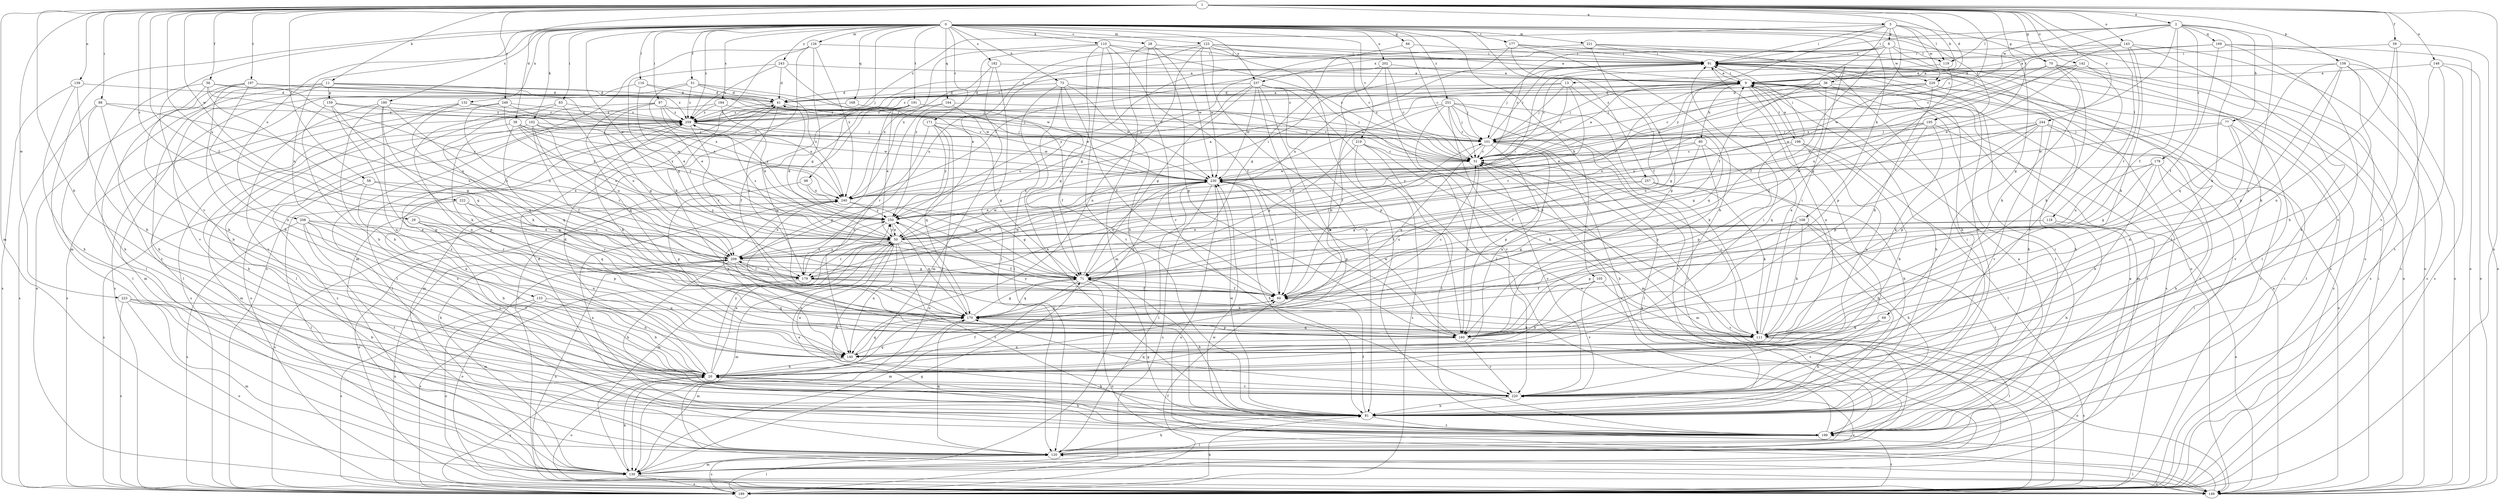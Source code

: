 strict digraph  {
0;
1;
2;
3;
8;
9;
11;
13;
20;
28;
29;
31;
36;
38;
41;
50;
51;
56;
58;
59;
60;
66;
69;
70;
71;
73;
77;
80;
81;
83;
87;
88;
91;
98;
101;
102;
105;
108;
110;
111;
116;
118;
119;
120;
123;
126;
130;
132;
133;
139;
140;
142;
143;
148;
149;
158;
159;
160;
164;
168;
169;
170;
171;
177;
178;
179;
180;
182;
184;
189;
191;
195;
197;
198;
199;
202;
208;
209;
219;
220;
221;
222;
223;
229;
230;
237;
240;
243;
244;
249;
250;
251;
257;
259;
0 -> 28  [label=c];
0 -> 50  [label=e];
0 -> 51  [label=f];
0 -> 66  [label=g];
0 -> 69  [label=g];
0 -> 73  [label=h];
0 -> 83  [label=i];
0 -> 87  [label=i];
0 -> 98  [label=j];
0 -> 102  [label=k];
0 -> 105  [label=k];
0 -> 108  [label=k];
0 -> 110  [label=k];
0 -> 116  [label=l];
0 -> 123  [label=m];
0 -> 126  [label=m];
0 -> 130  [label=m];
0 -> 132  [label=n];
0 -> 133  [label=n];
0 -> 164  [label=q];
0 -> 168  [label=q];
0 -> 171  [label=r];
0 -> 177  [label=r];
0 -> 180  [label=s];
0 -> 182  [label=s];
0 -> 184  [label=s];
0 -> 189  [label=s];
0 -> 191  [label=t];
0 -> 195  [label=t];
0 -> 202  [label=u];
0 -> 208  [label=u];
0 -> 219  [label=v];
0 -> 220  [label=v];
0 -> 221  [label=w];
0 -> 237  [label=x];
0 -> 243  [label=y];
0 -> 251  [label=z];
0 -> 257  [label=z];
0 -> 259  [label=z];
1 -> 2  [label=a];
1 -> 3  [label=a];
1 -> 11  [label=b];
1 -> 13  [label=b];
1 -> 20  [label=b];
1 -> 29  [label=c];
1 -> 31  [label=c];
1 -> 36  [label=d];
1 -> 38  [label=d];
1 -> 56  [label=f];
1 -> 58  [label=f];
1 -> 59  [label=f];
1 -> 60  [label=f];
1 -> 70  [label=g];
1 -> 88  [label=i];
1 -> 118  [label=l];
1 -> 130  [label=m];
1 -> 139  [label=n];
1 -> 142  [label=o];
1 -> 143  [label=o];
1 -> 148  [label=o];
1 -> 158  [label=p];
1 -> 189  [label=s];
1 -> 195  [label=t];
1 -> 197  [label=t];
1 -> 209  [label=u];
1 -> 222  [label=w];
1 -> 223  [label=w];
1 -> 244  [label=y];
1 -> 249  [label=y];
2 -> 50  [label=e];
2 -> 60  [label=f];
2 -> 77  [label=h];
2 -> 91  [label=i];
2 -> 101  [label=j];
2 -> 111  [label=k];
2 -> 119  [label=l];
2 -> 140  [label=n];
2 -> 169  [label=q];
2 -> 178  [label=r];
2 -> 229  [label=w];
3 -> 8  [label=a];
3 -> 60  [label=f];
3 -> 70  [label=g];
3 -> 91  [label=i];
3 -> 119  [label=l];
3 -> 170  [label=q];
3 -> 229  [label=w];
3 -> 250  [label=y];
3 -> 259  [label=z];
8 -> 31  [label=c];
8 -> 60  [label=f];
8 -> 91  [label=i];
8 -> 119  [label=l];
8 -> 189  [label=s];
8 -> 229  [label=w];
8 -> 237  [label=x];
8 -> 259  [label=z];
9 -> 41  [label=d];
9 -> 71  [label=g];
9 -> 80  [label=h];
9 -> 81  [label=h];
9 -> 91  [label=i];
9 -> 130  [label=m];
9 -> 140  [label=n];
9 -> 179  [label=r];
9 -> 189  [label=s];
9 -> 198  [label=t];
9 -> 199  [label=t];
11 -> 41  [label=d];
11 -> 81  [label=h];
11 -> 101  [label=j];
11 -> 120  [label=l];
11 -> 159  [label=p];
11 -> 220  [label=v];
11 -> 240  [label=x];
13 -> 31  [label=c];
13 -> 41  [label=d];
13 -> 50  [label=e];
13 -> 101  [label=j];
13 -> 170  [label=q];
13 -> 259  [label=z];
20 -> 41  [label=d];
20 -> 50  [label=e];
20 -> 60  [label=f];
20 -> 91  [label=i];
20 -> 149  [label=o];
20 -> 170  [label=q];
20 -> 189  [label=s];
20 -> 220  [label=v];
20 -> 250  [label=y];
20 -> 259  [label=z];
28 -> 91  [label=i];
28 -> 130  [label=m];
28 -> 160  [label=p];
28 -> 220  [label=v];
28 -> 230  [label=w];
29 -> 50  [label=e];
29 -> 140  [label=n];
29 -> 160  [label=p];
29 -> 179  [label=r];
29 -> 220  [label=v];
31 -> 9  [label=a];
31 -> 130  [label=m];
31 -> 160  [label=p];
31 -> 189  [label=s];
31 -> 230  [label=w];
36 -> 20  [label=b];
36 -> 31  [label=c];
36 -> 41  [label=d];
36 -> 60  [label=f];
36 -> 81  [label=h];
36 -> 101  [label=j];
36 -> 230  [label=w];
38 -> 50  [label=e];
38 -> 81  [label=h];
38 -> 101  [label=j];
38 -> 170  [label=q];
38 -> 230  [label=w];
38 -> 250  [label=y];
41 -> 9  [label=a];
41 -> 120  [label=l];
41 -> 179  [label=r];
41 -> 230  [label=w];
41 -> 259  [label=z];
50 -> 41  [label=d];
50 -> 60  [label=f];
50 -> 81  [label=h];
50 -> 91  [label=i];
50 -> 130  [label=m];
50 -> 140  [label=n];
50 -> 179  [label=r];
50 -> 199  [label=t];
50 -> 209  [label=u];
50 -> 230  [label=w];
50 -> 250  [label=y];
50 -> 259  [label=z];
51 -> 31  [label=c];
51 -> 41  [label=d];
51 -> 50  [label=e];
51 -> 189  [label=s];
51 -> 240  [label=x];
51 -> 259  [label=z];
56 -> 20  [label=b];
56 -> 41  [label=d];
56 -> 81  [label=h];
56 -> 170  [label=q];
56 -> 209  [label=u];
56 -> 250  [label=y];
58 -> 71  [label=g];
58 -> 140  [label=n];
58 -> 189  [label=s];
58 -> 240  [label=x];
59 -> 91  [label=i];
59 -> 140  [label=n];
59 -> 149  [label=o];
59 -> 220  [label=v];
60 -> 170  [label=q];
60 -> 230  [label=w];
66 -> 31  [label=c];
66 -> 71  [label=g];
66 -> 91  [label=i];
69 -> 81  [label=h];
69 -> 111  [label=k];
69 -> 220  [label=v];
70 -> 9  [label=a];
70 -> 111  [label=k];
70 -> 120  [label=l];
70 -> 149  [label=o];
70 -> 220  [label=v];
70 -> 230  [label=w];
71 -> 60  [label=f];
71 -> 81  [label=h];
71 -> 101  [label=j];
71 -> 130  [label=m];
71 -> 149  [label=o];
71 -> 170  [label=q];
71 -> 230  [label=w];
73 -> 41  [label=d];
73 -> 60  [label=f];
73 -> 71  [label=g];
73 -> 81  [label=h];
73 -> 101  [label=j];
73 -> 120  [label=l];
73 -> 230  [label=w];
77 -> 101  [label=j];
77 -> 140  [label=n];
77 -> 199  [label=t];
77 -> 220  [label=v];
77 -> 230  [label=w];
80 -> 31  [label=c];
80 -> 60  [label=f];
80 -> 81  [label=h];
80 -> 160  [label=p];
80 -> 250  [label=y];
81 -> 41  [label=d];
81 -> 60  [label=f];
81 -> 91  [label=i];
81 -> 199  [label=t];
81 -> 230  [label=w];
83 -> 111  [label=k];
83 -> 140  [label=n];
83 -> 209  [label=u];
83 -> 259  [label=z];
87 -> 71  [label=g];
87 -> 101  [label=j];
87 -> 170  [label=q];
87 -> 189  [label=s];
87 -> 240  [label=x];
87 -> 250  [label=y];
87 -> 259  [label=z];
88 -> 20  [label=b];
88 -> 120  [label=l];
88 -> 189  [label=s];
88 -> 209  [label=u];
88 -> 259  [label=z];
91 -> 9  [label=a];
91 -> 101  [label=j];
91 -> 189  [label=s];
91 -> 259  [label=z];
98 -> 71  [label=g];
98 -> 160  [label=p];
98 -> 240  [label=x];
101 -> 31  [label=c];
101 -> 81  [label=h];
101 -> 91  [label=i];
101 -> 120  [label=l];
101 -> 140  [label=n];
101 -> 160  [label=p];
101 -> 170  [label=q];
102 -> 60  [label=f];
102 -> 101  [label=j];
102 -> 160  [label=p];
102 -> 179  [label=r];
102 -> 209  [label=u];
102 -> 230  [label=w];
105 -> 20  [label=b];
105 -> 60  [label=f];
105 -> 111  [label=k];
105 -> 220  [label=v];
108 -> 50  [label=e];
108 -> 71  [label=g];
108 -> 81  [label=h];
108 -> 111  [label=k];
108 -> 160  [label=p];
108 -> 199  [label=t];
110 -> 31  [label=c];
110 -> 60  [label=f];
110 -> 71  [label=g];
110 -> 81  [label=h];
110 -> 91  [label=i];
110 -> 199  [label=t];
110 -> 240  [label=x];
110 -> 250  [label=y];
111 -> 9  [label=a];
111 -> 31  [label=c];
111 -> 91  [label=i];
111 -> 120  [label=l];
111 -> 189  [label=s];
111 -> 250  [label=y];
116 -> 41  [label=d];
116 -> 50  [label=e];
116 -> 130  [label=m];
116 -> 230  [label=w];
118 -> 50  [label=e];
118 -> 81  [label=h];
118 -> 149  [label=o];
118 -> 209  [label=u];
119 -> 31  [label=c];
119 -> 160  [label=p];
120 -> 81  [label=h];
120 -> 130  [label=m];
120 -> 170  [label=q];
120 -> 189  [label=s];
123 -> 9  [label=a];
123 -> 31  [label=c];
123 -> 50  [label=e];
123 -> 81  [label=h];
123 -> 91  [label=i];
123 -> 140  [label=n];
123 -> 199  [label=t];
123 -> 209  [label=u];
123 -> 230  [label=w];
126 -> 71  [label=g];
126 -> 91  [label=i];
126 -> 111  [label=k];
126 -> 130  [label=m];
126 -> 189  [label=s];
126 -> 240  [label=x];
130 -> 9  [label=a];
130 -> 20  [label=b];
130 -> 71  [label=g];
130 -> 149  [label=o];
130 -> 189  [label=s];
130 -> 220  [label=v];
130 -> 259  [label=z];
132 -> 120  [label=l];
132 -> 170  [label=q];
132 -> 189  [label=s];
132 -> 250  [label=y];
132 -> 259  [label=z];
133 -> 20  [label=b];
133 -> 140  [label=n];
133 -> 149  [label=o];
133 -> 170  [label=q];
133 -> 189  [label=s];
139 -> 20  [label=b];
139 -> 41  [label=d];
139 -> 81  [label=h];
139 -> 189  [label=s];
140 -> 20  [label=b];
140 -> 170  [label=q];
142 -> 9  [label=a];
142 -> 111  [label=k];
142 -> 189  [label=s];
142 -> 209  [label=u];
142 -> 240  [label=x];
143 -> 9  [label=a];
143 -> 50  [label=e];
143 -> 81  [label=h];
143 -> 91  [label=i];
143 -> 111  [label=k];
143 -> 149  [label=o];
143 -> 179  [label=r];
148 -> 9  [label=a];
148 -> 149  [label=o];
148 -> 189  [label=s];
148 -> 199  [label=t];
148 -> 220  [label=v];
149 -> 9  [label=a];
149 -> 91  [label=i];
149 -> 120  [label=l];
149 -> 209  [label=u];
149 -> 230  [label=w];
158 -> 9  [label=a];
158 -> 20  [label=b];
158 -> 111  [label=k];
158 -> 149  [label=o];
158 -> 160  [label=p];
158 -> 170  [label=q];
158 -> 189  [label=s];
159 -> 20  [label=b];
159 -> 31  [label=c];
159 -> 111  [label=k];
159 -> 140  [label=n];
159 -> 259  [label=z];
160 -> 140  [label=n];
160 -> 149  [label=o];
160 -> 170  [label=q];
160 -> 220  [label=v];
160 -> 230  [label=w];
160 -> 240  [label=x];
164 -> 31  [label=c];
164 -> 60  [label=f];
164 -> 140  [label=n];
164 -> 259  [label=z];
168 -> 31  [label=c];
168 -> 259  [label=z];
169 -> 31  [label=c];
169 -> 60  [label=f];
169 -> 91  [label=i];
169 -> 149  [label=o];
169 -> 189  [label=s];
169 -> 220  [label=v];
170 -> 31  [label=c];
170 -> 71  [label=g];
170 -> 111  [label=k];
170 -> 130  [label=m];
170 -> 160  [label=p];
170 -> 250  [label=y];
171 -> 71  [label=g];
171 -> 101  [label=j];
171 -> 149  [label=o];
171 -> 170  [label=q];
171 -> 179  [label=r];
171 -> 250  [label=y];
177 -> 20  [label=b];
177 -> 91  [label=i];
177 -> 149  [label=o];
177 -> 160  [label=p];
177 -> 209  [label=u];
178 -> 20  [label=b];
178 -> 71  [label=g];
178 -> 81  [label=h];
178 -> 120  [label=l];
178 -> 209  [label=u];
178 -> 230  [label=w];
179 -> 60  [label=f];
179 -> 111  [label=k];
179 -> 189  [label=s];
179 -> 209  [label=u];
179 -> 230  [label=w];
179 -> 250  [label=y];
180 -> 20  [label=b];
180 -> 71  [label=g];
180 -> 140  [label=n];
180 -> 209  [label=u];
180 -> 220  [label=v];
180 -> 259  [label=z];
182 -> 9  [label=a];
182 -> 120  [label=l];
182 -> 130  [label=m];
182 -> 240  [label=x];
184 -> 31  [label=c];
184 -> 50  [label=e];
184 -> 149  [label=o];
184 -> 259  [label=z];
189 -> 60  [label=f];
189 -> 81  [label=h];
189 -> 91  [label=i];
189 -> 120  [label=l];
189 -> 199  [label=t];
189 -> 209  [label=u];
191 -> 50  [label=e];
191 -> 60  [label=f];
191 -> 101  [label=j];
191 -> 130  [label=m];
191 -> 149  [label=o];
191 -> 160  [label=p];
191 -> 170  [label=q];
191 -> 259  [label=z];
195 -> 101  [label=j];
195 -> 111  [label=k];
195 -> 160  [label=p];
195 -> 199  [label=t];
195 -> 209  [label=u];
195 -> 250  [label=y];
197 -> 20  [label=b];
197 -> 41  [label=d];
197 -> 101  [label=j];
197 -> 140  [label=n];
197 -> 149  [label=o];
197 -> 199  [label=t];
197 -> 259  [label=z];
198 -> 9  [label=a];
198 -> 20  [label=b];
198 -> 31  [label=c];
198 -> 91  [label=i];
198 -> 120  [label=l];
198 -> 140  [label=n];
198 -> 160  [label=p];
199 -> 9  [label=a];
199 -> 20  [label=b];
199 -> 31  [label=c];
199 -> 50  [label=e];
199 -> 71  [label=g];
199 -> 91  [label=i];
199 -> 120  [label=l];
199 -> 240  [label=x];
199 -> 259  [label=z];
202 -> 9  [label=a];
202 -> 31  [label=c];
202 -> 120  [label=l];
202 -> 140  [label=n];
202 -> 250  [label=y];
208 -> 20  [label=b];
208 -> 50  [label=e];
208 -> 81  [label=h];
208 -> 179  [label=r];
208 -> 189  [label=s];
208 -> 199  [label=t];
208 -> 220  [label=v];
209 -> 71  [label=g];
209 -> 81  [label=h];
209 -> 130  [label=m];
209 -> 140  [label=n];
209 -> 149  [label=o];
209 -> 170  [label=q];
209 -> 179  [label=r];
209 -> 240  [label=x];
219 -> 31  [label=c];
219 -> 71  [label=g];
219 -> 111  [label=k];
219 -> 189  [label=s];
219 -> 199  [label=t];
220 -> 20  [label=b];
220 -> 31  [label=c];
220 -> 50  [label=e];
220 -> 81  [label=h];
220 -> 91  [label=i];
220 -> 170  [label=q];
221 -> 60  [label=f];
221 -> 81  [label=h];
221 -> 91  [label=i];
221 -> 199  [label=t];
221 -> 250  [label=y];
222 -> 120  [label=l];
222 -> 170  [label=q];
222 -> 209  [label=u];
222 -> 250  [label=y];
223 -> 20  [label=b];
223 -> 130  [label=m];
223 -> 149  [label=o];
223 -> 170  [label=q];
223 -> 189  [label=s];
229 -> 41  [label=d];
229 -> 81  [label=h];
229 -> 101  [label=j];
229 -> 111  [label=k];
229 -> 189  [label=s];
229 -> 209  [label=u];
230 -> 9  [label=a];
230 -> 50  [label=e];
230 -> 81  [label=h];
230 -> 120  [label=l];
230 -> 149  [label=o];
230 -> 160  [label=p];
230 -> 170  [label=q];
230 -> 179  [label=r];
230 -> 189  [label=s];
230 -> 240  [label=x];
237 -> 20  [label=b];
237 -> 41  [label=d];
237 -> 60  [label=f];
237 -> 71  [label=g];
237 -> 111  [label=k];
237 -> 160  [label=p];
237 -> 189  [label=s];
237 -> 209  [label=u];
237 -> 230  [label=w];
237 -> 259  [label=z];
240 -> 9  [label=a];
240 -> 71  [label=g];
240 -> 91  [label=i];
240 -> 149  [label=o];
240 -> 189  [label=s];
240 -> 250  [label=y];
243 -> 9  [label=a];
243 -> 41  [label=d];
243 -> 71  [label=g];
243 -> 230  [label=w];
243 -> 259  [label=z];
244 -> 71  [label=g];
244 -> 101  [label=j];
244 -> 149  [label=o];
244 -> 160  [label=p];
244 -> 170  [label=q];
244 -> 199  [label=t];
244 -> 220  [label=v];
244 -> 230  [label=w];
249 -> 120  [label=l];
249 -> 209  [label=u];
249 -> 240  [label=x];
249 -> 250  [label=y];
249 -> 259  [label=z];
250 -> 50  [label=e];
250 -> 91  [label=i];
250 -> 130  [label=m];
250 -> 170  [label=q];
251 -> 31  [label=c];
251 -> 60  [label=f];
251 -> 101  [label=j];
251 -> 111  [label=k];
251 -> 120  [label=l];
251 -> 130  [label=m];
251 -> 199  [label=t];
251 -> 220  [label=v];
251 -> 259  [label=z];
257 -> 71  [label=g];
257 -> 81  [label=h];
257 -> 111  [label=k];
257 -> 240  [label=x];
259 -> 101  [label=j];
259 -> 111  [label=k];
259 -> 120  [label=l];
259 -> 130  [label=m];
259 -> 179  [label=r];
259 -> 230  [label=w];
}
